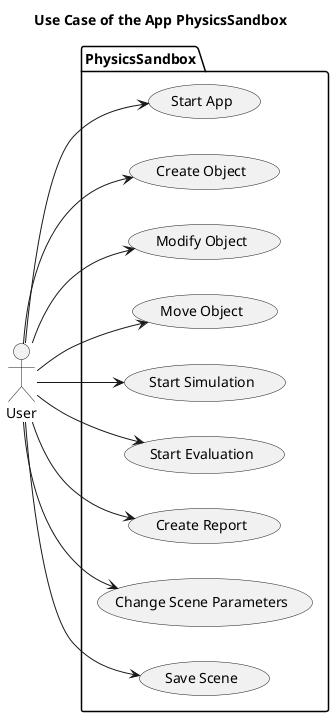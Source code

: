 @startuml
'https://plantuml.com/use-case-diagram

title Use Case of the App PhysicsSandbox

left to right direction
actor User as g

package PhysicsSandbox {
 usecase (Start App)
 usecase (Create Object)
 usecase (Modify Object)
 usecase (Move Object)
 usecase (Start Simulation)
 usecase (Start Evaluation)
 usecase (Create Report)
 usecase (Change Scene Parameters)
 usecase (Save Scene)
}

g --> (Start App)
g --> (Create Object)
g --> (Modify Object)
g --> (Move Object)
g --> (Start Simulation)
g --> (Start Evaluation)
g --> (Create Report)
g --> (Change Scene Parameters)
g --> (Save Scene)

@enduml